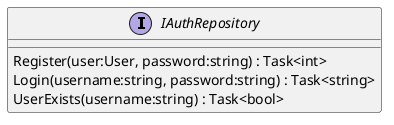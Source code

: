 @startuml
interface IAuthRepository {
    Register(user:User, password:string) : Task<int>
    Login(username:string, password:string) : Task<string>
    UserExists(username:string) : Task<bool>
}
@enduml
